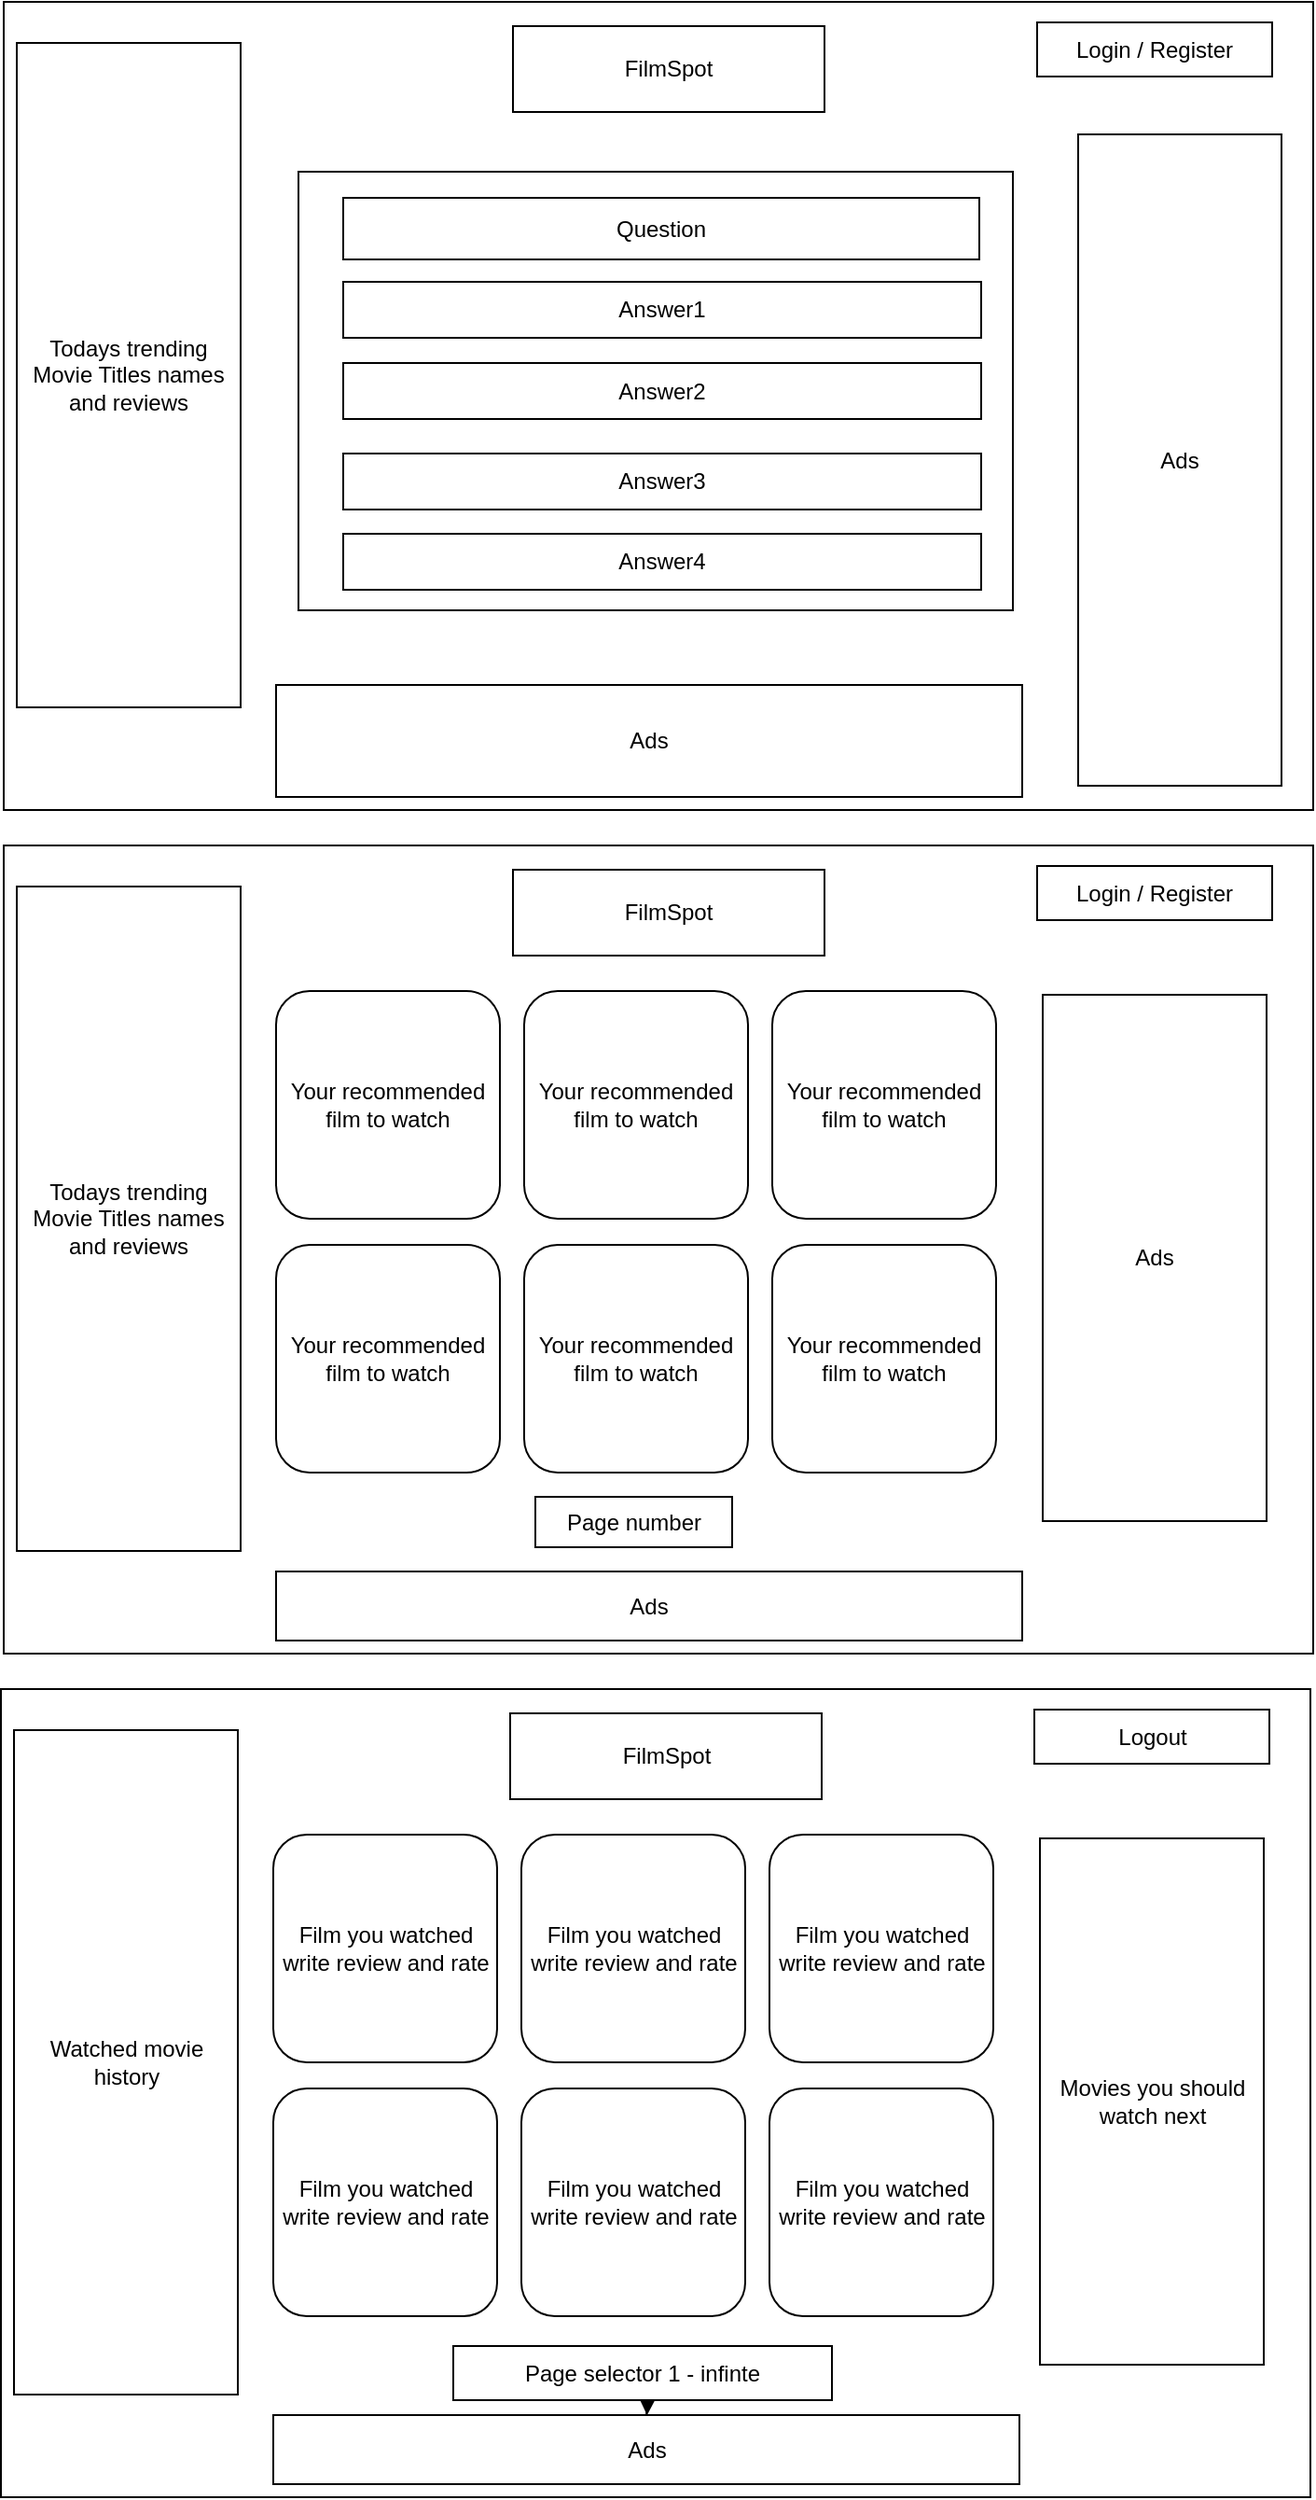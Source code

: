 <mxfile version="24.7.6">
  <diagram name="Страница — 1" id="LS_hsxdd65FkhUuADs8E">
    <mxGraphModel dx="1793" dy="972" grid="0" gridSize="10" guides="1" tooltips="1" connect="1" arrows="1" fold="1" page="0" pageScale="1" pageWidth="827" pageHeight="1169" math="0" shadow="0">
      <root>
        <mxCell id="0" />
        <mxCell id="1" parent="0" />
        <mxCell id="gNU5_Bkeg--l-Cdiah16-2" value="" style="rounded=0;whiteSpace=wrap;html=1;" vertex="1" parent="1">
          <mxGeometry x="-498" y="-104" width="702" height="433" as="geometry" />
        </mxCell>
        <mxCell id="gNU5_Bkeg--l-Cdiah16-3" value="FilmSpot" style="rounded=0;whiteSpace=wrap;html=1;" vertex="1" parent="1">
          <mxGeometry x="-225" y="-91" width="167" height="46" as="geometry" />
        </mxCell>
        <mxCell id="gNU5_Bkeg--l-Cdiah16-4" value="Login / Register" style="rounded=0;whiteSpace=wrap;html=1;" vertex="1" parent="1">
          <mxGeometry x="56" y="-93" width="126" height="29" as="geometry" />
        </mxCell>
        <mxCell id="gNU5_Bkeg--l-Cdiah16-5" value="Todays trending Movie Titles names and reviews" style="rounded=0;whiteSpace=wrap;html=1;" vertex="1" parent="1">
          <mxGeometry x="-491" y="-82" width="120" height="356" as="geometry" />
        </mxCell>
        <mxCell id="gNU5_Bkeg--l-Cdiah16-6" value="questions" style="rounded=0;whiteSpace=wrap;html=1;" vertex="1" parent="1">
          <mxGeometry x="-340" y="-13" width="383" height="235" as="geometry" />
        </mxCell>
        <mxCell id="gNU5_Bkeg--l-Cdiah16-7" value="Ads" style="rounded=0;whiteSpace=wrap;html=1;" vertex="1" parent="1">
          <mxGeometry x="78" y="-33" width="109" height="349" as="geometry" />
        </mxCell>
        <mxCell id="gNU5_Bkeg--l-Cdiah16-8" value="Ads" style="rounded=0;whiteSpace=wrap;html=1;" vertex="1" parent="1">
          <mxGeometry x="-352" y="262" width="400" height="60" as="geometry" />
        </mxCell>
        <mxCell id="gNU5_Bkeg--l-Cdiah16-11" value="" style="rounded=0;whiteSpace=wrap;html=1;" vertex="1" parent="1">
          <mxGeometry x="-498" y="348" width="702" height="433" as="geometry" />
        </mxCell>
        <mxCell id="gNU5_Bkeg--l-Cdiah16-12" value="FilmSpot" style="rounded=0;whiteSpace=wrap;html=1;" vertex="1" parent="1">
          <mxGeometry x="-225" y="361" width="167" height="46" as="geometry" />
        </mxCell>
        <mxCell id="gNU5_Bkeg--l-Cdiah16-13" value="Login / Register" style="rounded=0;whiteSpace=wrap;html=1;" vertex="1" parent="1">
          <mxGeometry x="56" y="359" width="126" height="29" as="geometry" />
        </mxCell>
        <mxCell id="gNU5_Bkeg--l-Cdiah16-14" value="Todays trending Movie Titles names and reviews" style="rounded=0;whiteSpace=wrap;html=1;" vertex="1" parent="1">
          <mxGeometry x="-491" y="370" width="120" height="356" as="geometry" />
        </mxCell>
        <mxCell id="gNU5_Bkeg--l-Cdiah16-16" value="Ads" style="rounded=0;whiteSpace=wrap;html=1;" vertex="1" parent="1">
          <mxGeometry x="59" y="428" width="120" height="282" as="geometry" />
        </mxCell>
        <mxCell id="gNU5_Bkeg--l-Cdiah16-17" value="Ads" style="rounded=0;whiteSpace=wrap;html=1;" vertex="1" parent="1">
          <mxGeometry x="-352" y="737" width="400" height="37" as="geometry" />
        </mxCell>
        <mxCell id="gNU5_Bkeg--l-Cdiah16-19" value="Your&amp;nbsp;recommended film to watch" style="rounded=1;whiteSpace=wrap;html=1;" vertex="1" parent="1">
          <mxGeometry x="-352" y="426" width="120" height="122" as="geometry" />
        </mxCell>
        <mxCell id="gNU5_Bkeg--l-Cdiah16-20" value="Your&amp;nbsp;recommended film to watch" style="rounded=1;whiteSpace=wrap;html=1;" vertex="1" parent="1">
          <mxGeometry x="-219" y="426" width="120" height="122" as="geometry" />
        </mxCell>
        <mxCell id="gNU5_Bkeg--l-Cdiah16-22" value="Your&amp;nbsp;recommended film to watch" style="rounded=1;whiteSpace=wrap;html=1;" vertex="1" parent="1">
          <mxGeometry x="-86" y="426" width="120" height="122" as="geometry" />
        </mxCell>
        <mxCell id="gNU5_Bkeg--l-Cdiah16-23" value="Your&amp;nbsp;recommended film to watch" style="rounded=1;whiteSpace=wrap;html=1;" vertex="1" parent="1">
          <mxGeometry x="-352" y="562" width="120" height="122" as="geometry" />
        </mxCell>
        <mxCell id="gNU5_Bkeg--l-Cdiah16-24" value="Your&amp;nbsp;recommended film to watch" style="rounded=1;whiteSpace=wrap;html=1;" vertex="1" parent="1">
          <mxGeometry x="-219" y="562" width="120" height="122" as="geometry" />
        </mxCell>
        <mxCell id="gNU5_Bkeg--l-Cdiah16-25" value="Your&amp;nbsp;recommended film to watch" style="rounded=1;whiteSpace=wrap;html=1;" vertex="1" parent="1">
          <mxGeometry x="-86" y="562" width="120" height="122" as="geometry" />
        </mxCell>
        <mxCell id="gNU5_Bkeg--l-Cdiah16-26" style="edgeStyle=none;curved=1;rounded=0;orthogonalLoop=1;jettySize=auto;html=1;exitX=0.5;exitY=0;exitDx=0;exitDy=0;fontSize=12;startSize=8;endSize=8;" edge="1" parent="1" source="gNU5_Bkeg--l-Cdiah16-17" target="gNU5_Bkeg--l-Cdiah16-17">
          <mxGeometry relative="1" as="geometry" />
        </mxCell>
        <mxCell id="gNU5_Bkeg--l-Cdiah16-27" style="edgeStyle=none;curved=1;rounded=0;orthogonalLoop=1;jettySize=auto;html=1;exitX=0;exitY=0.5;exitDx=0;exitDy=0;fontSize=12;startSize=8;endSize=8;" edge="1" parent="1" source="gNU5_Bkeg--l-Cdiah16-16" target="gNU5_Bkeg--l-Cdiah16-16">
          <mxGeometry relative="1" as="geometry" />
        </mxCell>
        <mxCell id="gNU5_Bkeg--l-Cdiah16-28" style="edgeStyle=none;curved=1;rounded=0;orthogonalLoop=1;jettySize=auto;html=1;exitX=0;exitY=1;exitDx=0;exitDy=0;fontSize=12;startSize=8;endSize=8;" edge="1" parent="1" source="gNU5_Bkeg--l-Cdiah16-16" target="gNU5_Bkeg--l-Cdiah16-16">
          <mxGeometry relative="1" as="geometry" />
        </mxCell>
        <mxCell id="gNU5_Bkeg--l-Cdiah16-29" style="edgeStyle=none;curved=1;rounded=0;orthogonalLoop=1;jettySize=auto;html=1;exitX=0;exitY=0.5;exitDx=0;exitDy=0;fontSize=12;startSize=8;endSize=8;" edge="1" parent="1" source="gNU5_Bkeg--l-Cdiah16-16" target="gNU5_Bkeg--l-Cdiah16-16">
          <mxGeometry relative="1" as="geometry" />
        </mxCell>
        <mxCell id="gNU5_Bkeg--l-Cdiah16-30" value="Question" style="rounded=0;whiteSpace=wrap;html=1;" vertex="1" parent="1">
          <mxGeometry x="-316" y="1" width="341" height="33" as="geometry" />
        </mxCell>
        <mxCell id="gNU5_Bkeg--l-Cdiah16-31" value="Answer1" style="rounded=0;whiteSpace=wrap;html=1;" vertex="1" parent="1">
          <mxGeometry x="-316" y="46" width="342" height="30" as="geometry" />
        </mxCell>
        <mxCell id="gNU5_Bkeg--l-Cdiah16-33" value="Answer2" style="rounded=0;whiteSpace=wrap;html=1;" vertex="1" parent="1">
          <mxGeometry x="-316" y="89.5" width="342" height="30" as="geometry" />
        </mxCell>
        <mxCell id="gNU5_Bkeg--l-Cdiah16-34" value="Answer4" style="rounded=0;whiteSpace=wrap;html=1;" vertex="1" parent="1">
          <mxGeometry x="-316" y="181" width="342" height="30" as="geometry" />
        </mxCell>
        <mxCell id="gNU5_Bkeg--l-Cdiah16-35" value="Answer3" style="rounded=0;whiteSpace=wrap;html=1;" vertex="1" parent="1">
          <mxGeometry x="-316" y="138" width="342" height="30" as="geometry" />
        </mxCell>
        <mxCell id="gNU5_Bkeg--l-Cdiah16-36" value="" style="rounded=0;whiteSpace=wrap;html=1;" vertex="1" parent="1">
          <mxGeometry x="-499.5" y="800" width="702" height="433" as="geometry" />
        </mxCell>
        <mxCell id="gNU5_Bkeg--l-Cdiah16-37" value="FilmSpot" style="rounded=0;whiteSpace=wrap;html=1;" vertex="1" parent="1">
          <mxGeometry x="-226.5" y="813" width="167" height="46" as="geometry" />
        </mxCell>
        <mxCell id="gNU5_Bkeg--l-Cdiah16-38" value="Logout" style="rounded=0;whiteSpace=wrap;html=1;" vertex="1" parent="1">
          <mxGeometry x="54.5" y="811" width="126" height="29" as="geometry" />
        </mxCell>
        <mxCell id="gNU5_Bkeg--l-Cdiah16-39" value="Watched movie history" style="rounded=0;whiteSpace=wrap;html=1;" vertex="1" parent="1">
          <mxGeometry x="-492.5" y="822" width="120" height="356" as="geometry" />
        </mxCell>
        <mxCell id="gNU5_Bkeg--l-Cdiah16-40" value="Movies you should watch next" style="rounded=0;whiteSpace=wrap;html=1;" vertex="1" parent="1">
          <mxGeometry x="57.5" y="880" width="120" height="282" as="geometry" />
        </mxCell>
        <mxCell id="gNU5_Bkeg--l-Cdiah16-41" value="Ads" style="rounded=0;whiteSpace=wrap;html=1;" vertex="1" parent="1">
          <mxGeometry x="-353.5" y="1189" width="400" height="37" as="geometry" />
        </mxCell>
        <mxCell id="gNU5_Bkeg--l-Cdiah16-42" value="Film you watched write review and rate" style="rounded=1;whiteSpace=wrap;html=1;" vertex="1" parent="1">
          <mxGeometry x="-353.5" y="878" width="120" height="122" as="geometry" />
        </mxCell>
        <mxCell id="gNU5_Bkeg--l-Cdiah16-43" value="Film you watched write review and rate" style="rounded=1;whiteSpace=wrap;html=1;" vertex="1" parent="1">
          <mxGeometry x="-220.5" y="878" width="120" height="122" as="geometry" />
        </mxCell>
        <mxCell id="gNU5_Bkeg--l-Cdiah16-44" value="Film you watched write review and rate" style="rounded=1;whiteSpace=wrap;html=1;" vertex="1" parent="1">
          <mxGeometry x="-87.5" y="878" width="120" height="122" as="geometry" />
        </mxCell>
        <mxCell id="gNU5_Bkeg--l-Cdiah16-45" value="Film you watched write review and rate" style="rounded=1;whiteSpace=wrap;html=1;" vertex="1" parent="1">
          <mxGeometry x="-353.5" y="1014" width="120" height="122" as="geometry" />
        </mxCell>
        <mxCell id="gNU5_Bkeg--l-Cdiah16-46" value="Film you watched write review and rate" style="rounded=1;whiteSpace=wrap;html=1;" vertex="1" parent="1">
          <mxGeometry x="-220.5" y="1014" width="120" height="122" as="geometry" />
        </mxCell>
        <mxCell id="gNU5_Bkeg--l-Cdiah16-47" value="Film you watched write review and rate" style="rounded=1;whiteSpace=wrap;html=1;" vertex="1" parent="1">
          <mxGeometry x="-87.5" y="1014" width="120" height="122" as="geometry" />
        </mxCell>
        <mxCell id="gNU5_Bkeg--l-Cdiah16-48" style="edgeStyle=none;curved=1;rounded=0;orthogonalLoop=1;jettySize=auto;html=1;exitX=0.5;exitY=0;exitDx=0;exitDy=0;fontSize=12;startSize=8;endSize=8;" edge="1" parent="1" source="gNU5_Bkeg--l-Cdiah16-41" target="gNU5_Bkeg--l-Cdiah16-41">
          <mxGeometry relative="1" as="geometry" />
        </mxCell>
        <mxCell id="gNU5_Bkeg--l-Cdiah16-49" style="edgeStyle=none;curved=1;rounded=0;orthogonalLoop=1;jettySize=auto;html=1;exitX=0;exitY=0.5;exitDx=0;exitDy=0;fontSize=12;startSize=8;endSize=8;" edge="1" parent="1" source="gNU5_Bkeg--l-Cdiah16-40" target="gNU5_Bkeg--l-Cdiah16-40">
          <mxGeometry relative="1" as="geometry" />
        </mxCell>
        <mxCell id="gNU5_Bkeg--l-Cdiah16-50" style="edgeStyle=none;curved=1;rounded=0;orthogonalLoop=1;jettySize=auto;html=1;exitX=0;exitY=1;exitDx=0;exitDy=0;fontSize=12;startSize=8;endSize=8;" edge="1" parent="1" source="gNU5_Bkeg--l-Cdiah16-40" target="gNU5_Bkeg--l-Cdiah16-40">
          <mxGeometry relative="1" as="geometry" />
        </mxCell>
        <mxCell id="gNU5_Bkeg--l-Cdiah16-51" style="edgeStyle=none;curved=1;rounded=0;orthogonalLoop=1;jettySize=auto;html=1;exitX=0;exitY=0.5;exitDx=0;exitDy=0;fontSize=12;startSize=8;endSize=8;" edge="1" parent="1" source="gNU5_Bkeg--l-Cdiah16-40" target="gNU5_Bkeg--l-Cdiah16-40">
          <mxGeometry relative="1" as="geometry" />
        </mxCell>
        <mxCell id="gNU5_Bkeg--l-Cdiah16-52" style="edgeStyle=none;curved=1;rounded=0;orthogonalLoop=1;jettySize=auto;html=1;exitX=0.5;exitY=0;exitDx=0;exitDy=0;fontSize=12;startSize=8;endSize=8;" edge="1" parent="1" source="gNU5_Bkeg--l-Cdiah16-41" target="gNU5_Bkeg--l-Cdiah16-41">
          <mxGeometry relative="1" as="geometry">
            <Array as="points">
              <mxPoint x="-153" y="1185" />
            </Array>
          </mxGeometry>
        </mxCell>
        <mxCell id="gNU5_Bkeg--l-Cdiah16-53" value="Page selector 1 - infinte" style="rounded=0;whiteSpace=wrap;html=1;" vertex="1" parent="1">
          <mxGeometry x="-257" y="1152" width="203" height="29" as="geometry" />
        </mxCell>
        <mxCell id="gNU5_Bkeg--l-Cdiah16-54" style="edgeStyle=none;curved=1;rounded=0;orthogonalLoop=1;jettySize=auto;html=1;exitX=0.5;exitY=0;exitDx=0;exitDy=0;fontSize=12;startSize=8;endSize=8;" edge="1" parent="1" source="gNU5_Bkeg--l-Cdiah16-17" target="gNU5_Bkeg--l-Cdiah16-17">
          <mxGeometry relative="1" as="geometry" />
        </mxCell>
        <mxCell id="gNU5_Bkeg--l-Cdiah16-55" value="Page number" style="rounded=0;whiteSpace=wrap;html=1;" vertex="1" parent="1">
          <mxGeometry x="-213" y="697" width="105.5" height="27" as="geometry" />
        </mxCell>
      </root>
    </mxGraphModel>
  </diagram>
</mxfile>
